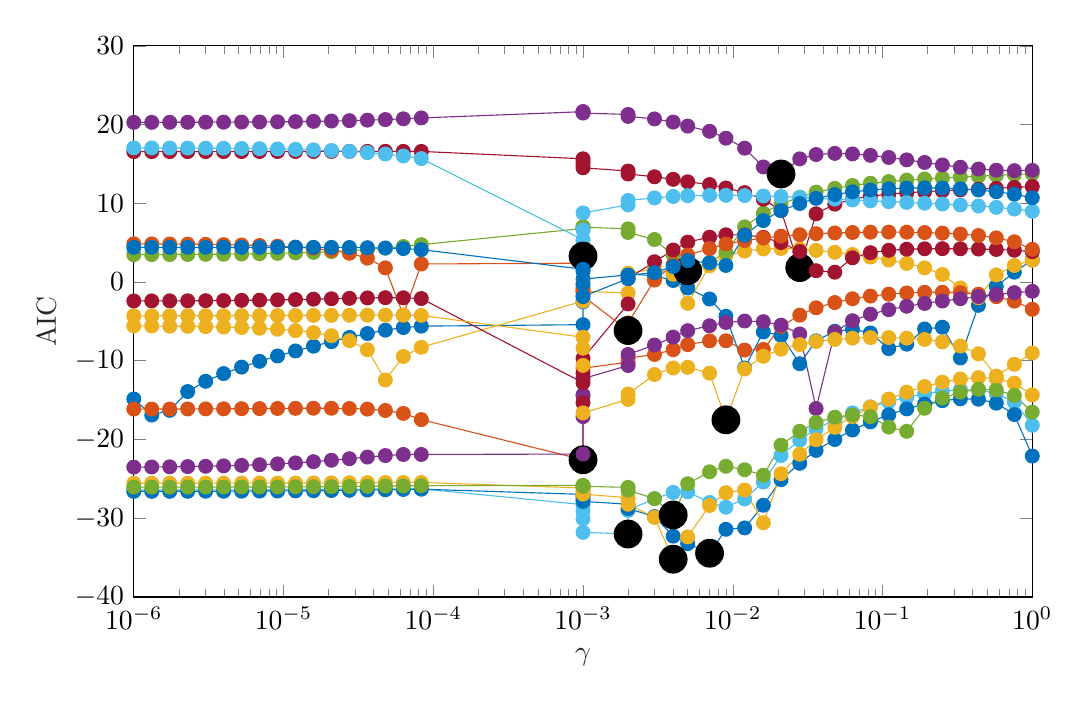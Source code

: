 % This file was created by matlab2tikz.
%
\definecolor{mycolor1}{rgb}{0.0,0.447,0.741}%
\definecolor{mycolor2}{rgb}{0.929,0.694,0.125}%
\definecolor{mycolor3}{rgb}{0.466,0.674,0.188}%
\definecolor{mycolor4}{rgb}{0.635,0.078,0.184}%
\definecolor{mycolor5}{rgb}{0.85,0.325,0.098}%
\definecolor{mycolor6}{rgb}{0.494,0.184,0.556}%
\definecolor{mycolor7}{rgb}{0.301,0.745,0.933}%
%
\begin{tikzpicture}

\begin{axis}[%
width=11.411cm,
height=7cm,
at={(0cm,0cm)},
scale only axis,
xmode=log,
xmin=1e-06,
xmax=1,
xminorticks=true,
xlabel style={font=\color{white!15!black}},
xlabel={$\gamma$},
ymin=-40,
ymax=30,
ylabel style={font=\color{white!15!black}},
ylabel={AIC},
axis background/.style={fill=white}
]
\addplot [color=mycolor1, mark size=2.5pt, mark=*, mark options={solid, fill=mycolor1, mycolor1}, forget plot]
  table[row sep=crcr]{%
1e-06	-14.85\\
1.318e-06	-16.896\\
1.738e-06	-16.297\\
2.291e-06	-13.911\\
3.02e-06	-12.608\\
3.981e-06	-11.629\\
5.248e-06	-10.806\\
6.918e-06	-10.071\\
9.12e-06	-9.393\\
1.202e-05	-8.756\\
1.585e-05	-8.151\\
2.089e-05	-7.576\\
2.754e-05	-7.036\\
3.631e-05	-6.541\\
4.786e-05	-6.112\\
6.31e-05	-5.781\\
8.318e-05	-5.603\\
0.0	-5.668\\
0.0	-6.132\\
0.0	-7.317\\
0.0	-10.169\\
0.0	-21.546\\
0.0	-11.313\\
0.001	-5.417\\
0.001	-2.512\\
0.001	-0.725\\
0.001	0.359\\
0.002	0.915\\
0.002	1.039\\
0.003	0.789\\
0.004	0.193\\
0.005	-0.759\\
0.007	-2.154\\
0.009	-4.355\\
0.012	-10.923\\
0.016	-6.334\\
0.021	-6.786\\
0.028	-10.377\\
0.036	-7.475\\
0.048	-6.249\\
0.063	-6.006\\
0.083	-6.47\\
0.11	-8.454\\
0.145	-7.89\\
0.191	-5.956\\
0.251	-5.739\\
0.331	-9.644\\
0.437	-2.959\\
0.575	-0.558\\
0.759	1.252\\
1	2.795\\
};
\addplot [color=black, draw=none, mark size=5.0pt, mark=*, mark options={solid, fill=black, black}, forget plot]
  table[row sep=crcr]{%
0.0	-21.546\\
};
\addplot [color=mycolor2, mark size=2.5pt, mark=*, mark options={solid, fill=mycolor2, mycolor2}, forget plot]
  table[row sep=crcr]{%
1e-06	-5.57\\
1.318e-06	-5.585\\
1.738e-06	-5.605\\
2.291e-06	-5.631\\
3.02e-06	-5.667\\
3.981e-06	-5.715\\
5.248e-06	-5.78\\
6.918e-06	-5.87\\
9.12e-06	-5.995\\
1.202e-05	-6.172\\
1.585e-05	-6.431\\
2.089e-05	-6.821\\
2.754e-05	-7.447\\
3.631e-05	-8.6\\
4.786e-05	-12.439\\
6.31e-05	-9.459\\
8.318e-05	-8.284\\
0.0	-8.284\\
0.0	-9.56\\
0.0	-21.113\\
0.0	-13.578\\
0.0	-12.901\\
0.0	-5.473\\
0.001	-2.427\\
0.001	-0.783\\
0.001	-0.197\\
0.001	-1.186\\
0.002	-1.397\\
0.002	1.103\\
0.003	1.676\\
0.004	0.982\\
0.005	-2.707\\
0.007	2.058\\
0.009	3.322\\
0.012	3.928\\
0.016	4.199\\
0.021	4.262\\
0.028	4.186\\
0.036	4.015\\
0.048	3.778\\
0.063	3.493\\
0.083	3.168\\
0.11	2.798\\
0.145	2.36\\
0.191	1.798\\
0.251	0.96\\
0.331	-0.75\\
0.437	-1.989\\
0.575	0.902\\
0.759	2.095\\
1	2.759\\
};
\addplot [color=black, draw=none, mark size=5.0pt, mark=*, mark options={solid, fill=black, black}, forget plot]
  table[row sep=crcr]{%
0.0	-21.113\\
};
\addplot [color=mycolor3, mark size=2.5pt, mark=*, mark options={solid, fill=mycolor3, mycolor3}, forget plot]
  table[row sep=crcr]{%
1e-06	3.47\\
1.318e-06	3.477\\
1.738e-06	3.486\\
2.291e-06	3.498\\
3.02e-06	3.513\\
3.981e-06	3.534\\
5.248e-06	3.56\\
6.918e-06	3.595\\
9.12e-06	3.639\\
1.202e-05	3.697\\
1.585e-05	3.77\\
2.089e-05	3.863\\
2.754e-05	3.979\\
3.631e-05	4.123\\
4.786e-05	4.298\\
6.31e-05	4.507\\
8.318e-05	4.75\\
0.0	5.026\\
0.0	5.328\\
0.0	5.649\\
0.0	5.974\\
0.0	6.287\\
0.0	6.57\\
0.001	6.801\\
0.001	6.962\\
0.001	7.029\\
0.001	6.974\\
0.002	6.755\\
0.002	6.292\\
0.003	5.398\\
0.004	3.417\\
0.005	1.432\\
0.007	2.493\\
0.009	3.787\\
0.012	7.009\\
0.016	8.736\\
0.021	9.915\\
0.028	10.773\\
0.036	11.412\\
0.048	11.895\\
0.063	12.261\\
0.083	12.543\\
0.11	12.763\\
0.145	12.94\\
0.191	13.086\\
0.251	13.213\\
0.331	13.329\\
0.437	13.439\\
0.575	13.546\\
0.759	13.652\\
1	13.751\\
};
\addplot [color=black, draw=none, mark size=5.0pt, mark=*, mark options={solid, fill=black, black}, forget plot]
  table[row sep=crcr]{%
0.005	1.432\\
};
\addplot [color=mycolor4, mark size=2.5pt, mark=*, mark options={solid, fill=mycolor4, mycolor4}, forget plot]
  table[row sep=crcr]{%
1e-06	16.565\\
1.318e-06	16.566\\
1.738e-06	16.567\\
2.291e-06	16.567\\
3.02e-06	16.568\\
3.981e-06	16.57\\
5.248e-06	16.571\\
6.918e-06	16.573\\
9.12e-06	16.576\\
1.202e-05	16.579\\
1.585e-05	16.583\\
2.089e-05	16.587\\
2.754e-05	16.592\\
3.631e-05	16.595\\
4.786e-05	16.598\\
6.31e-05	16.595\\
8.318e-05	16.586\\
0.0	16.563\\
0.0	16.52\\
0.0	16.446\\
0.0	16.332\\
0.0	16.166\\
0.0	15.94\\
0.001	15.651\\
0.001	15.306\\
0.001	14.917\\
0.001	14.506\\
0.002	14.099\\
0.002	13.715\\
0.003	13.366\\
0.004	13.044\\
0.005	12.727\\
0.007	12.378\\
0.009	11.945\\
0.012	11.363\\
0.016	10.514\\
0.021	9.067\\
0.028	1.837\\
0.036	8.66\\
0.048	9.894\\
0.063	10.52\\
0.083	10.902\\
0.11	11.157\\
0.145	11.34\\
0.191	11.479\\
0.251	11.595\\
0.331	11.699\\
0.437	11.8\\
0.575	11.904\\
0.759	12.016\\
1	12.137\\
};
\addplot [color=black, draw=none, mark size=5.0pt, mark=*, mark options={solid, fill=black, black}, forget plot]
  table[row sep=crcr]{%
0.028	1.837\\
};
\addplot [color=mycolor5, mark size=2.5pt, mark=*, mark options={solid, fill=mycolor5, mycolor5}, forget plot]
  table[row sep=crcr]{%
1e-06	-16.138\\
1.318e-06	-16.134\\
1.738e-06	-16.128\\
2.291e-06	-16.122\\
3.02e-06	-16.113\\
3.981e-06	-16.102\\
5.248e-06	-16.089\\
6.918e-06	-16.074\\
9.12e-06	-16.058\\
1.202e-05	-16.042\\
1.585e-05	-16.031\\
2.089e-05	-16.032\\
2.754e-05	-16.06\\
3.631e-05	-16.14\\
4.786e-05	-16.318\\
6.31e-05	-16.688\\
8.318e-05	-17.475\\
0.0	-19.716\\
0.0	-19.07\\
0.0	-17.336\\
0.0	-17.202\\
0.0	-19.082\\
0.0	-18.917\\
0.001	-22.575\\
0.001	-14.485\\
0.001	-12.239\\
0.001	-10.95\\
0.002	-10.179\\
0.002	-9.676\\
0.003	-9.198\\
0.004	-8.596\\
0.005	-7.949\\
0.007	-7.478\\
0.009	-7.458\\
0.012	-8.642\\
0.016	-8.562\\
0.021	-5.641\\
0.028	-4.21\\
0.036	-3.27\\
0.048	-2.605\\
0.063	-2.127\\
0.083	-1.783\\
0.11	-1.543\\
0.145	-1.387\\
0.191	-1.305\\
0.251	-1.296\\
0.331	-1.368\\
0.437	-1.542\\
0.575	-1.863\\
0.759	-2.427\\
1	-3.462\\
};
\addplot [color=black, draw=none, mark size=5.0pt, mark=*, mark options={solid, fill=black, black}, forget plot]
  table[row sep=crcr]{%
0.001	-22.575\\
};
\addplot [color=mycolor6, mark size=2.5pt, mark=*, mark options={solid, fill=mycolor6, mycolor6}, forget plot]
  table[row sep=crcr]{%
1e-06	-23.512\\
1.318e-06	-23.494\\
1.738e-06	-23.471\\
2.291e-06	-23.44\\
3.02e-06	-23.4\\
3.981e-06	-23.349\\
5.248e-06	-23.284\\
6.918e-06	-23.201\\
9.12e-06	-23.097\\
1.202e-05	-22.97\\
1.585e-05	-22.817\\
2.089e-05	-22.639\\
2.754e-05	-22.44\\
3.631e-05	-22.232\\
4.786e-05	-22.039\\
6.31e-05	-21.903\\
8.318e-05	-21.9\\
0.0	-22.176\\
0.0	-23.096\\
0.0	-27.425\\
0.0	-23.997\\
0.0	-24.513\\
0.0	-24.664\\
0.001	-21.849\\
0.001	-17.093\\
0.001	-14.333\\
0.001	-12.273\\
0.002	-10.604\\
0.002	-9.198\\
0.003	-8.001\\
0.004	-6.993\\
0.005	-6.175\\
0.007	-5.553\\
0.009	-5.14\\
0.012	-4.955\\
0.016	-5.036\\
0.021	-5.476\\
0.028	-6.594\\
0.036	-16.069\\
0.048	-6.355\\
0.063	-4.912\\
0.083	-4.085\\
0.11	-3.514\\
0.145	-3.08\\
0.191	-2.723\\
0.251	-2.411\\
0.331	-2.121\\
0.437	-1.845\\
0.575	-1.584\\
0.759	-1.35\\
1	-1.18\\
};
\addplot [color=black, draw=none, mark size=5.0pt, mark=*, mark options={solid, fill=black, black}, forget plot]
  table[row sep=crcr]{%
0.0	-27.425\\
};
\addplot [color=mycolor7, mark size=2.5pt, mark=*, mark options={solid, fill=mycolor7, mycolor7}, forget plot]
  table[row sep=crcr]{%
1e-06	-26.414\\
1.318e-06	-26.413\\
1.738e-06	-26.411\\
2.291e-06	-26.408\\
3.02e-06	-26.404\\
3.981e-06	-26.4\\
5.248e-06	-26.394\\
6.918e-06	-26.386\\
9.12e-06	-26.377\\
1.202e-05	-26.365\\
1.585e-05	-26.35\\
2.089e-05	-26.333\\
2.754e-05	-26.314\\
3.631e-05	-26.293\\
4.786e-05	-26.275\\
6.31e-05	-26.262\\
8.318e-05	-26.264\\
0.0	-26.292\\
0.0	-26.364\\
0.0	-26.503\\
0.0	-26.735\\
0.0	-27.092\\
0.0	-27.6\\
0.001	-28.27\\
0.001	-29.09\\
0.001	-30.075\\
0.001	-31.791\\
0.002	-32.005\\
0.002	-28.996\\
0.003	-27.521\\
0.004	-26.724\\
0.005	-26.646\\
0.007	-27.998\\
0.009	-28.599\\
0.012	-27.552\\
0.016	-25.401\\
0.021	-22.037\\
0.028	-20.071\\
0.036	-18.648\\
0.048	-17.534\\
0.063	-16.623\\
0.083	-15.856\\
0.11	-15.201\\
0.145	-14.646\\
0.191	-14.192\\
0.251	-13.857\\
0.331	-13.677\\
0.437	-13.724\\
0.575	-14.14\\
0.759	-15.25\\
1	-18.195\\
};
\addplot [color=black, draw=none, mark size=5.0pt, mark=*, mark options={solid, fill=black, black}, forget plot]
  table[row sep=crcr]{%
0.002	-32.005\\
};
\addplot [color=mycolor1, mark size=2.5pt, mark=*, mark options={solid, fill=mycolor1, mycolor1}, forget plot]
  table[row sep=crcr]{%
1e-06	-26.585\\
1.318e-06	-26.583\\
1.738e-06	-26.581\\
2.291e-06	-26.577\\
3.02e-06	-26.573\\
3.981e-06	-26.567\\
5.248e-06	-26.56\\
6.918e-06	-26.551\\
9.12e-06	-26.539\\
1.202e-05	-26.523\\
1.585e-05	-26.504\\
2.089e-05	-26.48\\
2.754e-05	-26.452\\
3.631e-05	-26.419\\
4.786e-05	-26.382\\
6.31e-05	-26.344\\
8.318e-05	-26.309\\
0.0	-26.284\\
0.0	-26.28\\
0.0	-26.309\\
0.0	-26.384\\
0.0	-26.519\\
0.0	-26.717\\
0.001	-26.971\\
0.001	-27.26\\
0.001	-27.559\\
0.001	-27.862\\
0.002	-28.22\\
0.002	-28.768\\
0.003	-29.792\\
0.004	-32.275\\
0.005	-33.222\\
0.007	-34.441\\
0.009	-31.404\\
0.012	-31.233\\
0.016	-28.352\\
0.021	-25.103\\
0.028	-23.021\\
0.036	-21.383\\
0.048	-19.998\\
0.063	-18.797\\
0.083	-17.755\\
0.11	-16.861\\
0.145	-16.11\\
0.191	-15.507\\
0.251	-15.068\\
0.331	-14.832\\
0.437	-14.881\\
0.575	-15.39\\
0.759	-16.829\\
1	-22.102\\
};
\addplot [color=black, draw=none, mark size=5.0pt, mark=*, mark options={solid, fill=black, black}, forget plot]
  table[row sep=crcr]{%
0.007	-34.441\\
};
\addplot [color=mycolor2, mark size=2.5pt, mark=*, mark options={solid, fill=mycolor2, mycolor2}, forget plot]
  table[row sep=crcr]{%
1e-06	-25.556\\
1.318e-06	-25.555\\
1.738e-06	-25.554\\
2.291e-06	-25.552\\
3.02e-06	-25.55\\
3.981e-06	-25.547\\
5.248e-06	-25.544\\
6.918e-06	-25.539\\
9.12e-06	-25.534\\
1.202e-05	-25.527\\
1.585e-05	-25.518\\
2.089e-05	-25.508\\
2.754e-05	-25.496\\
3.631e-05	-25.483\\
4.786e-05	-25.47\\
6.31e-05	-25.46\\
8.318e-05	-25.456\\
0.0	-25.464\\
0.0	-25.491\\
0.0	-25.547\\
0.0	-25.639\\
0.0	-25.773\\
0.0	-25.947\\
0.001	-26.153\\
0.001	-26.379\\
0.001	-26.628\\
0.001	-26.936\\
0.002	-27.402\\
0.002	-28.226\\
0.003	-29.893\\
0.004	-35.203\\
0.005	-32.373\\
0.007	-28.379\\
0.009	-26.752\\
0.012	-26.409\\
0.016	-30.574\\
0.021	-24.351\\
0.028	-21.876\\
0.036	-20.031\\
0.048	-18.455\\
0.063	-17.078\\
0.083	-15.883\\
0.11	-14.858\\
0.145	-13.991\\
0.191	-13.276\\
0.251	-12.714\\
0.331	-12.322\\
0.437	-12.141\\
0.575	-12.257\\
0.759	-12.843\\
1	-14.334\\
};
\addplot [color=black, draw=none, mark size=5.0pt, mark=*, mark options={solid, fill=black, black}, forget plot]
  table[row sep=crcr]{%
0.004	-35.203\\
};
\addplot [color=mycolor3, mark size=2.5pt, mark=*, mark options={solid, fill=mycolor3, mycolor3}, forget plot]
  table[row sep=crcr]{%
1e-06	-26.051\\
1.318e-06	-26.05\\
1.738e-06	-26.049\\
2.291e-06	-26.047\\
3.02e-06	-26.044\\
3.981e-06	-26.041\\
5.248e-06	-26.036\\
6.918e-06	-26.031\\
9.12e-06	-26.024\\
1.202e-05	-26.014\\
1.585e-05	-26.003\\
2.089e-05	-25.988\\
2.754e-05	-25.97\\
3.631e-05	-25.948\\
4.786e-05	-25.923\\
6.31e-05	-25.894\\
8.318e-05	-25.863\\
0.0	-25.833\\
0.0	-25.806\\
0.0	-25.786\\
0.0	-25.778\\
0.0	-25.782\\
0.0	-25.799\\
0.001	-25.825\\
0.001	-25.854\\
0.001	-25.889\\
0.001	-25.946\\
0.002	-26.081\\
0.002	-26.437\\
0.003	-27.512\\
0.004	-29.581\\
0.005	-25.618\\
0.007	-24.106\\
0.009	-23.403\\
0.012	-23.841\\
0.016	-24.541\\
0.021	-20.72\\
0.028	-18.956\\
0.036	-17.841\\
0.048	-17.163\\
0.063	-16.881\\
0.083	-17.099\\
0.11	-18.423\\
0.145	-18.96\\
0.191	-16.034\\
0.251	-14.736\\
0.331	-13.983\\
0.437	-13.624\\
0.575	-13.694\\
0.759	-14.405\\
1	-16.523\\
};
\addplot [color=black, draw=none, mark size=5.0pt, mark=*, mark options={solid, fill=black, black}, forget plot]
  table[row sep=crcr]{%
0.004	-29.581\\
};
\addplot [color=mycolor4, mark size=2.5pt, mark=*, mark options={solid, fill=mycolor4, mycolor4}, forget plot]
  table[row sep=crcr]{%
1e-06	-2.405\\
1.318e-06	-2.399\\
1.738e-06	-2.391\\
2.291e-06	-2.381\\
3.02e-06	-2.368\\
3.981e-06	-2.351\\
5.248e-06	-2.329\\
6.918e-06	-2.302\\
9.12e-06	-2.268\\
1.202e-05	-2.227\\
1.585e-05	-2.178\\
2.089e-05	-2.124\\
2.754e-05	-2.069\\
3.631e-05	-2.019\\
4.786e-05	-1.989\\
6.31e-05	-2.002\\
8.318e-05	-2.097\\
0.0	-2.33\\
0.0	-2.791\\
0.0	-3.622\\
0.0	-5.084\\
0.0	-7.803\\
0.0	-16.177\\
0.001	-12.795\\
0.001	-15.326\\
0.001	-11.573\\
0.001	-9.703\\
0.002	-2.78\\
0.002	0.44\\
0.003	2.575\\
0.004	4.059\\
0.005	5.068\\
0.007	5.696\\
0.009	5.992\\
0.012	5.983\\
0.016	5.672\\
0.021	5.021\\
0.028	3.883\\
0.036	1.438\\
0.048	1.248\\
0.063	3.075\\
0.083	3.727\\
0.11	4.027\\
0.145	4.167\\
0.191	4.223\\
0.251	4.235\\
0.331	4.222\\
0.437	4.189\\
0.575	4.132\\
0.759	4.033\\
1	3.862\\
};
\addplot [color=black, draw=none, mark size=5.0pt, mark=*, mark options={solid, fill=black, black}, forget plot]
  table[row sep=crcr]{%
0.0	-16.177\\
};
\addplot [color=mycolor5, mark size=2.5pt, mark=*, mark options={solid, fill=mycolor5, mycolor5}, forget plot]
  table[row sep=crcr]{%
1e-06	4.853\\
1.318e-06	4.842\\
1.738e-06	4.828\\
2.291e-06	4.809\\
3.02e-06	4.783\\
3.981e-06	4.749\\
5.248e-06	4.703\\
6.918e-06	4.641\\
9.12e-06	4.556\\
1.202e-05	4.437\\
1.585e-05	4.269\\
2.089e-05	4.024\\
2.754e-05	3.65\\
3.631e-05	3.032\\
4.786e-05	1.799\\
6.31e-05	-4.2\\
8.318e-05	2.291\\
0.0	3.712\\
0.0	4.489\\
0.0	4.896\\
0.0	4.973\\
0.0	4.681\\
0.0	3.911\\
0.001	2.394\\
0.001	-1.258\\
0.001	-1.106\\
0.001	-1.795\\
0.002	-6.164\\
0.002	-5.192\\
0.003	0.243\\
0.004	2.227\\
0.005	3.427\\
0.007	4.242\\
0.009	4.827\\
0.012	5.26\\
0.016	5.584\\
0.021	5.827\\
0.028	6.009\\
0.036	6.141\\
0.048	6.234\\
0.063	6.296\\
0.083	6.331\\
0.11	6.341\\
0.145	6.327\\
0.191	6.286\\
0.251	6.212\\
0.331	6.093\\
0.437	5.906\\
0.575	5.61\\
0.759	5.112\\
1	4.153\\
};
\addplot [color=black, draw=none, mark size=5.0pt, mark=*, mark options={solid, fill=black, black}, forget plot]
  table[row sep=crcr]{%
0.002	-6.164\\
};
\addplot [color=mycolor6, mark size=2.5pt, mark=*, mark options={solid, fill=mycolor6, mycolor6}, forget plot]
  table[row sep=crcr]{%
1e-06	20.279\\
1.318e-06	20.282\\
1.738e-06	20.285\\
2.291e-06	20.29\\
3.02e-06	20.297\\
3.981e-06	20.305\\
5.248e-06	20.316\\
6.918e-06	20.33\\
9.12e-06	20.349\\
1.202e-05	20.373\\
1.585e-05	20.404\\
2.089e-05	20.444\\
2.754e-05	20.494\\
3.631e-05	20.557\\
4.786e-05	20.634\\
6.31e-05	20.728\\
8.318e-05	20.837\\
0.0	20.962\\
0.0	21.097\\
0.0	21.238\\
0.0	21.374\\
0.0	21.494\\
0.0	21.585\\
0.001	21.634\\
0.001	21.634\\
0.001	21.576\\
0.001	21.459\\
0.002	21.28\\
0.002	21.035\\
0.003	20.717\\
0.004	20.314\\
0.005	19.802\\
0.007	19.144\\
0.009	18.266\\
0.012	16.999\\
0.016	14.614\\
0.021	13.719\\
0.028	15.64\\
0.036	16.192\\
0.048	16.336\\
0.063	16.273\\
0.083	16.086\\
0.11	15.823\\
0.145	15.514\\
0.191	15.187\\
0.251	14.867\\
0.331	14.578\\
0.437	14.347\\
0.575	14.195\\
0.759	14.139\\
1	14.18\\
};
\addplot [color=black, draw=none, mark size=5.0pt, mark=*, mark options={solid, fill=black, black}, forget plot]
  table[row sep=crcr]{%
0.021	13.719\\
};
\addplot [color=mycolor7, mark size=2.5pt, mark=*, mark options={solid, fill=mycolor7, mycolor7}, forget plot]
  table[row sep=crcr]{%
1e-06	17.032\\
1.318e-06	17.027\\
1.738e-06	17.02\\
2.291e-06	17.011\\
3.02e-06	16.998\\
3.981e-06	16.982\\
5.248e-06	16.961\\
6.918e-06	16.933\\
9.12e-06	16.896\\
1.202e-05	16.847\\
1.585e-05	16.783\\
2.089e-05	16.699\\
2.754e-05	16.588\\
3.631e-05	16.443\\
4.786e-05	16.253\\
6.31e-05	16.004\\
8.318e-05	15.678\\
0.0	15.251\\
0.0	14.691\\
0.0	13.953\\
0.0	12.966\\
0.0	11.602\\
0.0	9.556\\
0.001	5.365\\
0.001	3.292\\
0.001	6.587\\
0.001	8.774\\
0.002	9.797\\
0.002	10.359\\
0.003	10.681\\
0.004	10.865\\
0.005	10.966\\
0.007	11.011\\
0.009	11.016\\
0.012	10.987\\
0.016	10.929\\
0.021	10.848\\
0.028	10.75\\
0.036	10.642\\
0.048	10.531\\
0.063	10.42\\
0.083	10.313\\
0.11	10.21\\
0.145	10.11\\
0.191	10.009\\
0.251	9.904\\
0.331	9.787\\
0.437	9.65\\
0.575	9.481\\
0.759	9.267\\
1	8.988\\
};
\addplot [color=black, draw=none, mark size=5.0pt, mark=*, mark options={solid, fill=black, black}, forget plot]
  table[row sep=crcr]{%
0.001	3.292\\
};
\addplot [color=mycolor1, mark size=2.5pt, mark=*, mark options={solid, fill=mycolor1, mycolor1}, forget plot]
  table[row sep=crcr]{%
1e-06	4.406\\
1.318e-06	4.406\\
1.738e-06	4.407\\
2.291e-06	4.407\\
3.02e-06	4.407\\
3.981e-06	4.408\\
5.248e-06	4.408\\
6.918e-06	4.409\\
9.12e-06	4.409\\
1.202e-05	4.408\\
1.585e-05	4.405\\
2.089e-05	4.398\\
2.754e-05	4.386\\
3.631e-05	4.362\\
4.786e-05	4.319\\
6.31e-05	4.245\\
8.318e-05	4.116\\
0.0	3.897\\
0.0	3.527\\
0.0	2.883\\
0.0	1.644\\
0.0	-2.854\\
0.0	0.716\\
0.001	1.625\\
0.001	1.378\\
0.001	-0.229\\
0.001	-1.849\\
0.002	0.441\\
0.002	0.875\\
0.003	1.198\\
0.004	1.978\\
0.005	2.719\\
0.007	2.428\\
0.009	2.108\\
0.012	5.936\\
0.016	7.806\\
0.021	9.066\\
0.028	9.971\\
0.036	10.63\\
0.048	11.109\\
0.063	11.451\\
0.083	11.688\\
0.11	11.842\\
0.145	11.929\\
0.191	11.955\\
0.251	11.927\\
0.331	11.841\\
0.437	11.691\\
0.575	11.466\\
0.759	11.146\\
1	10.702\\
};
\addplot [color=black, draw=none, mark size=5.0pt, mark=*, mark options={solid, fill=black, black}, forget plot]
  table[row sep=crcr]{%
0.0	-2.854\\
};
\addplot [color=mycolor2, mark size=2.5pt, mark=*, mark options={solid, fill=mycolor2, mycolor2}, forget plot]
  table[row sep=crcr]{%
1e-06	-4.291\\
1.318e-06	-4.29\\
1.738e-06	-4.288\\
2.291e-06	-4.286\\
3.02e-06	-4.283\\
3.981e-06	-4.28\\
5.248e-06	-4.275\\
6.918e-06	-4.269\\
9.12e-06	-4.262\\
1.202e-05	-4.253\\
1.585e-05	-4.243\\
2.089e-05	-4.232\\
2.754e-05	-4.22\\
3.631e-05	-4.21\\
4.786e-05	-4.205\\
6.31e-05	-4.211\\
8.318e-05	-4.238\\
0.0	-4.298\\
0.0	-4.412\\
0.0	-4.606\\
0.0	-4.912\\
0.0	-5.375\\
0.0	-6.049\\
0.001	-7.012\\
0.001	-8.404\\
0.001	-10.587\\
0.001	-16.625\\
0.002	-14.909\\
0.002	-14.231\\
0.003	-11.748\\
0.004	-10.92\\
0.005	-10.834\\
0.007	-11.572\\
0.009	-17.501\\
0.012	-11.041\\
0.016	-9.437\\
0.021	-8.53\\
0.028	-7.943\\
0.036	-7.55\\
0.048	-7.291\\
0.063	-7.133\\
0.083	-7.057\\
0.11	-7.054\\
0.145	-7.129\\
0.191	-7.298\\
0.251	-7.601\\
0.331	-8.128\\
0.437	-9.121\\
0.575	-11.937\\
0.759	-10.454\\
1	-9.02\\
};
\addplot [color=black, draw=none, mark size=5.0pt, mark=*, mark options={solid, fill=black, black}, forget plot]
  table[row sep=crcr]{%
0.009	-17.501\\
};
\end{axis}
\end{tikzpicture}%